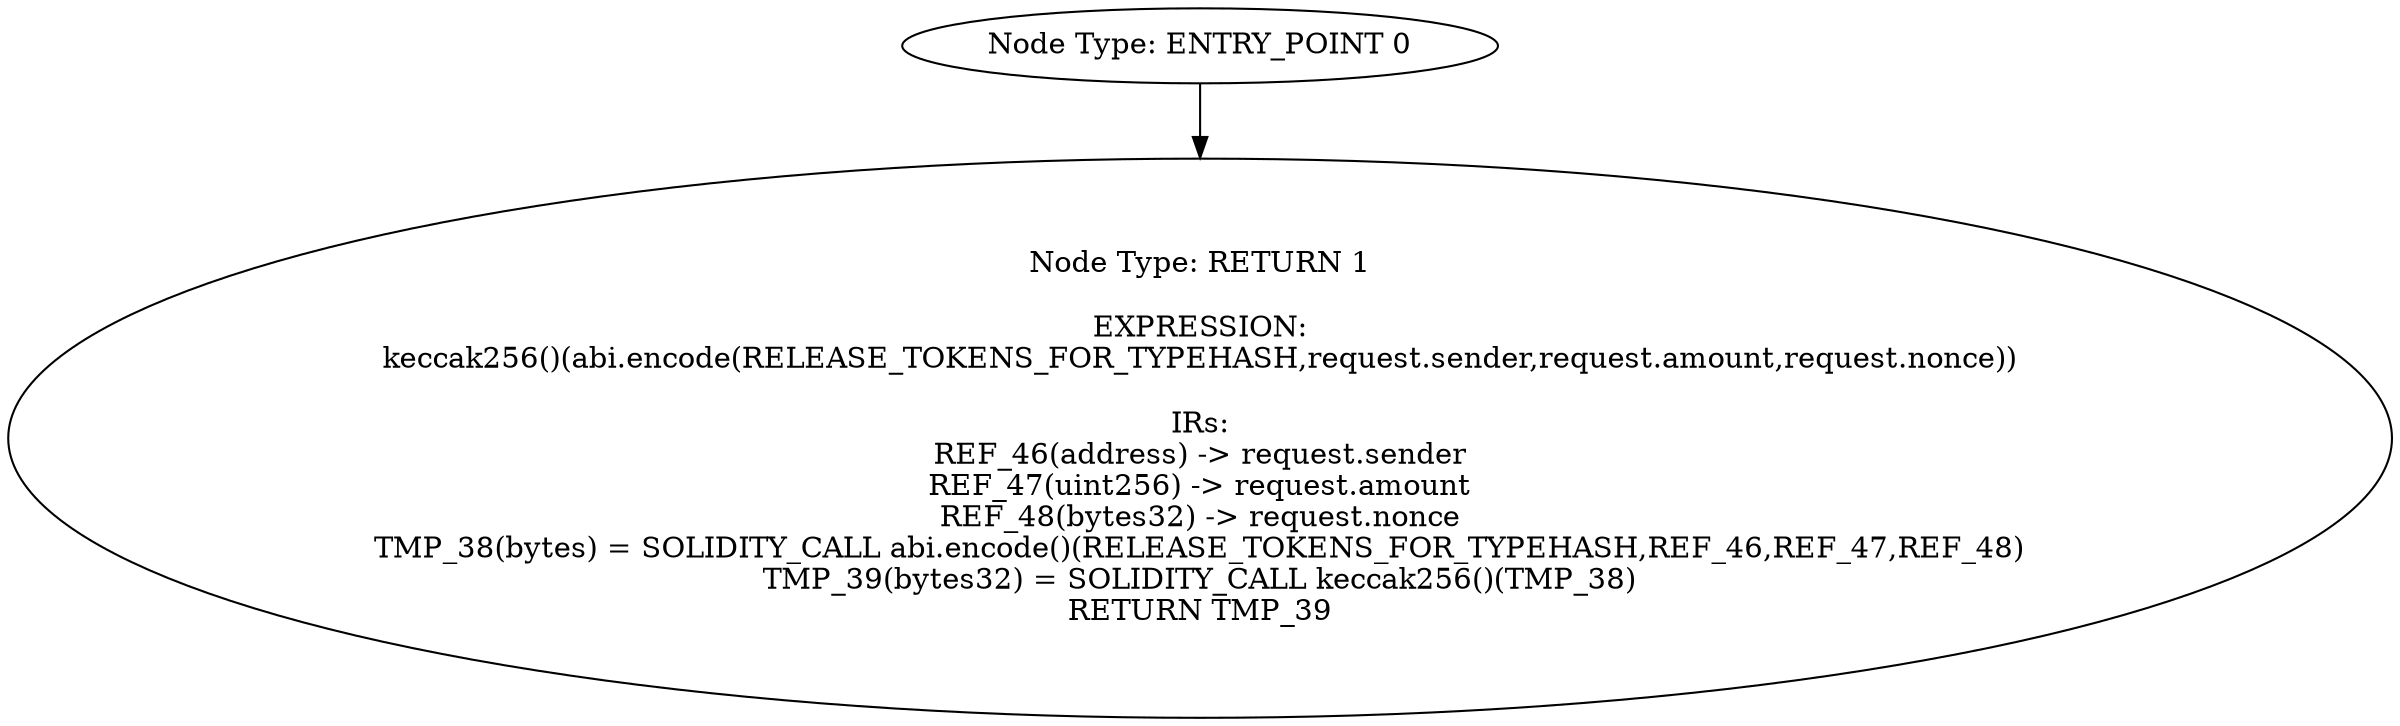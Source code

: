 digraph{
0[label="Node Type: ENTRY_POINT 0
"];
0->1;
1[label="Node Type: RETURN 1

EXPRESSION:
keccak256()(abi.encode(RELEASE_TOKENS_FOR_TYPEHASH,request.sender,request.amount,request.nonce))

IRs:
REF_46(address) -> request.sender
REF_47(uint256) -> request.amount
REF_48(bytes32) -> request.nonce
TMP_38(bytes) = SOLIDITY_CALL abi.encode()(RELEASE_TOKENS_FOR_TYPEHASH,REF_46,REF_47,REF_48)
TMP_39(bytes32) = SOLIDITY_CALL keccak256()(TMP_38)
RETURN TMP_39"];
}
